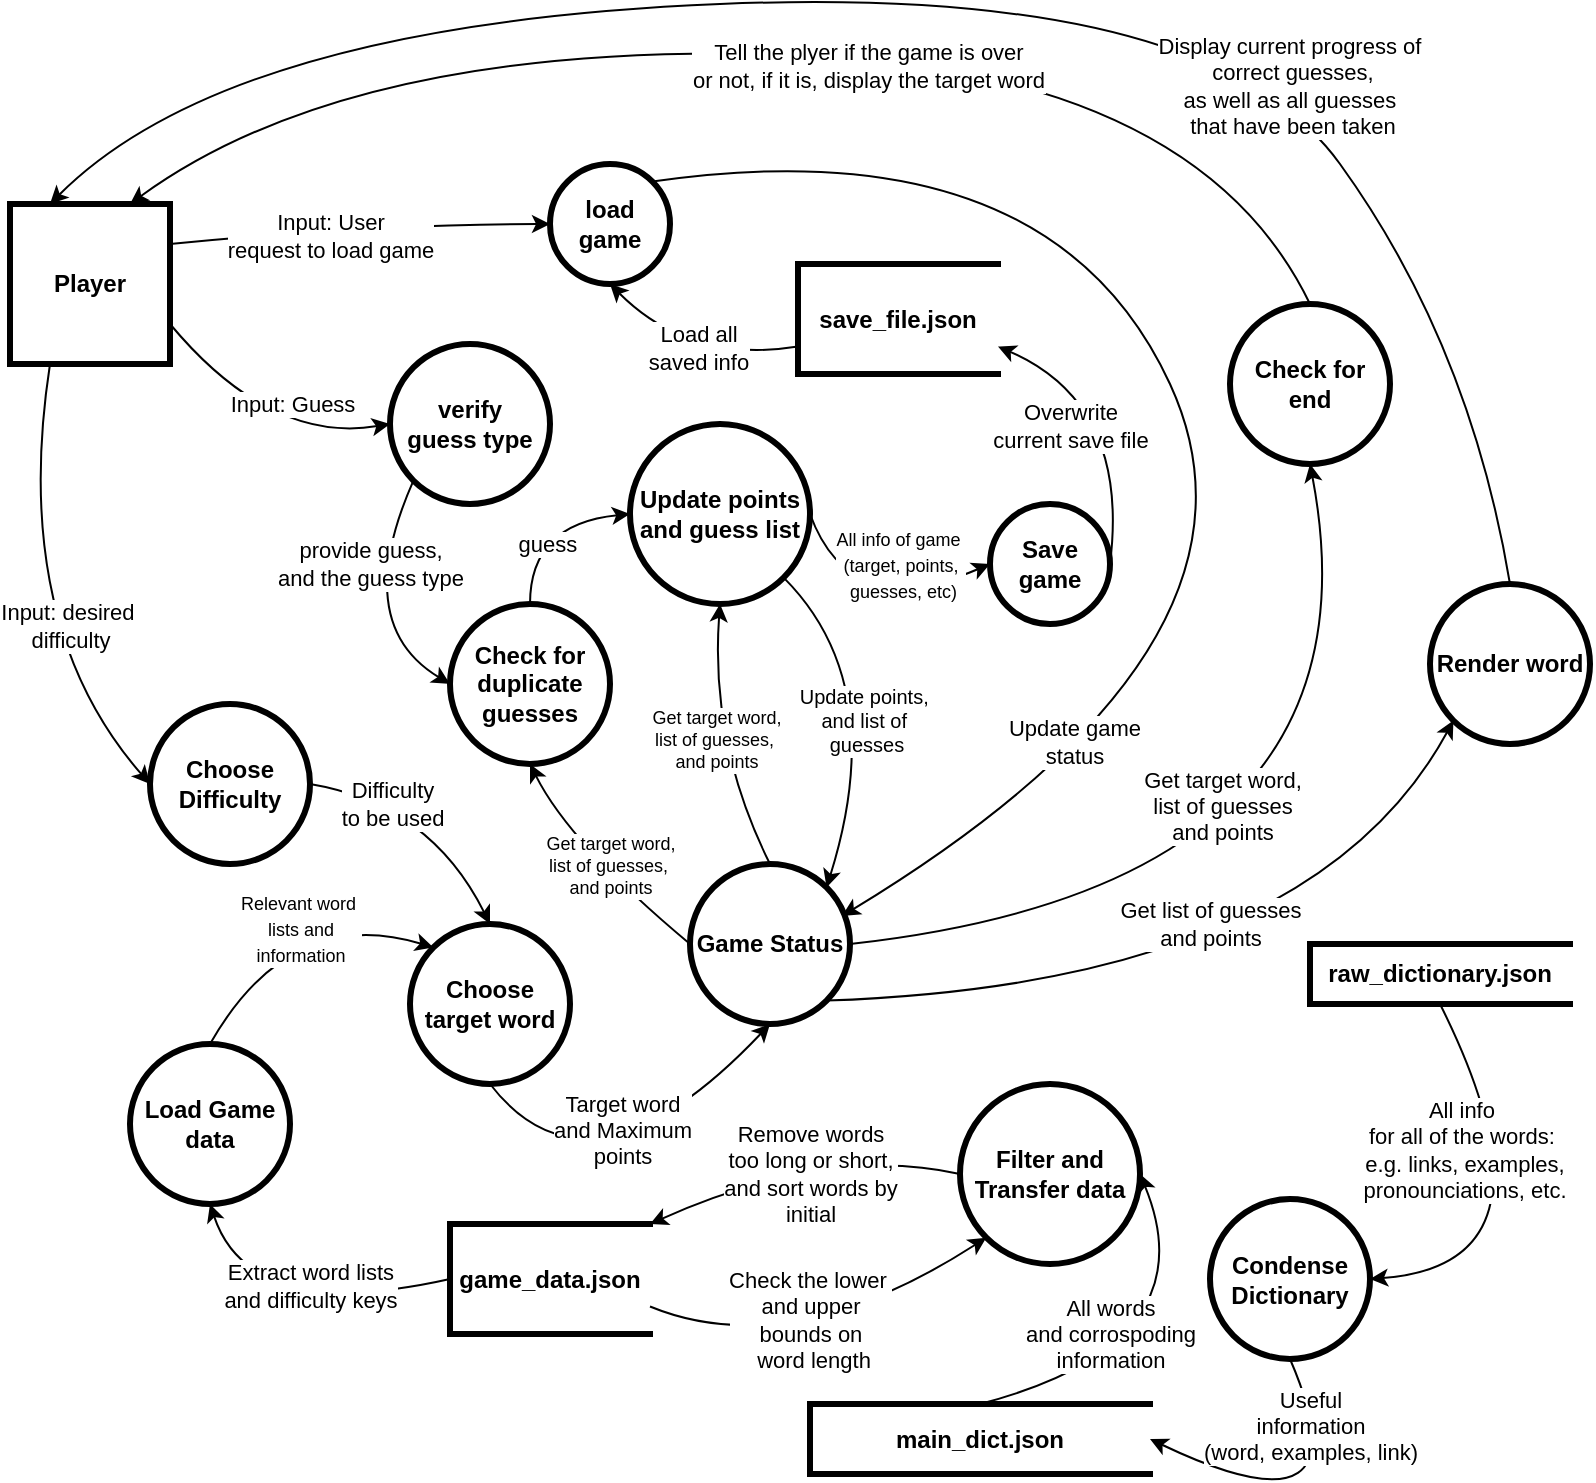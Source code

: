 <mxfile version="26.1.1">
  <diagram name="Page-1" id="ywthNiMjYePhlFCz2Uhy">
    <mxGraphModel dx="984" dy="648" grid="1" gridSize="10" guides="1" tooltips="1" connect="1" arrows="1" fold="1" page="1" pageScale="1" pageWidth="827" pageHeight="1169" math="0" shadow="0">
      <root>
        <mxCell id="0" />
        <mxCell id="1" parent="0" />
        <mxCell id="BWCX3i24N0bs6A5otOJ9-1" value="Player" style="whiteSpace=wrap;html=1;aspect=fixed;fontStyle=1;fillColor=light-dark(#FFFFFF,#FF6666);strokeWidth=3;" parent="1" vertex="1">
          <mxGeometry x="20" y="230" width="80" height="80" as="geometry" />
        </mxCell>
        <mxCell id="BWCX3i24N0bs6A5otOJ9-2" value="Choose&lt;div&gt;Difficulty&lt;/div&gt;" style="ellipse;whiteSpace=wrap;html=1;aspect=fixed;fontStyle=1;strokeColor=light-dark(#000000,#FFFFFF);fillColor=light-dark(#FFFFFF,#B266FF);strokeWidth=3;" parent="1" vertex="1">
          <mxGeometry x="90" y="480" width="80" height="80" as="geometry" />
        </mxCell>
        <mxCell id="BWCX3i24N0bs6A5otOJ9-4" value="Load Game data" style="ellipse;whiteSpace=wrap;html=1;aspect=fixed;fontStyle=1;strokeColor=light-dark(#000000,#FFFFFF);fillColor=light-dark(#FFFFFF,#B266FF);strokeWidth=3;" parent="1" vertex="1">
          <mxGeometry x="80" y="650" width="80" height="80" as="geometry" />
        </mxCell>
        <mxCell id="BWCX3i24N0bs6A5otOJ9-5" value="Check for end" style="ellipse;whiteSpace=wrap;html=1;aspect=fixed;fontStyle=1;fillColor=light-dark(#FFFFFF,#FF66B3);strokeWidth=3;" parent="1" vertex="1">
          <mxGeometry x="630" y="280" width="80" height="80" as="geometry" />
        </mxCell>
        <mxCell id="BWCX3i24N0bs6A5otOJ9-7" value="Render word" style="ellipse;whiteSpace=wrap;html=1;aspect=fixed;fontStyle=1;fillColor=light-dark(#FFFFFF,#FF66B3);strokeWidth=3;" parent="1" vertex="1">
          <mxGeometry x="730" y="420" width="80" height="80" as="geometry" />
        </mxCell>
        <mxCell id="BWCX3i24N0bs6A5otOJ9-8" value="Game Status" style="ellipse;whiteSpace=wrap;html=1;aspect=fixed;fontStyle=1;fillColor=light-dark(#FFFFFF,#FF66B3);strokeWidth=3;" parent="1" vertex="1">
          <mxGeometry x="360" y="560" width="80" height="80" as="geometry" />
        </mxCell>
        <mxCell id="BWCX3i24N0bs6A5otOJ9-13" value="game_data.json" style="html=1;dashed=0;whiteSpace=wrap;shape=partialRectangle;right=0;fontStyle=1;strokeColor=light-dark(#000000,#FFFFFF);fillColor=light-dark(#FFFFFF,#B266FF);strokeWidth=3;" parent="1" vertex="1">
          <mxGeometry x="240" y="740" width="100" height="55" as="geometry" />
        </mxCell>
        <mxCell id="BWCX3i24N0bs6A5otOJ9-17" value="" style="curved=1;endArrow=classic;html=1;rounded=0;exitX=0;exitY=0.5;exitDx=0;exitDy=0;entryX=0.5;entryY=1;entryDx=0;entryDy=0;" parent="1" source="BWCX3i24N0bs6A5otOJ9-13" target="BWCX3i24N0bs6A5otOJ9-4" edge="1">
          <mxGeometry width="50" height="50" relative="1" as="geometry">
            <mxPoint x="130" y="825" as="sourcePoint" />
            <mxPoint x="250" y="840" as="targetPoint" />
            <Array as="points">
              <mxPoint x="140" y="790" />
            </Array>
          </mxGeometry>
        </mxCell>
        <mxCell id="BWCX3i24N0bs6A5otOJ9-19" value="Extract word lists&lt;div&gt;and difficulty keys&lt;/div&gt;" style="edgeLabel;html=1;align=center;verticalAlign=middle;resizable=0;points=[];" parent="BWCX3i24N0bs6A5otOJ9-17" vertex="1" connectable="0">
          <mxGeometry x="0.2" y="-4" relative="1" as="geometry">
            <mxPoint x="28" y="-15" as="offset" />
          </mxGeometry>
        </mxCell>
        <mxCell id="BWCX3i24N0bs6A5otOJ9-20" value="" style="curved=1;endArrow=classic;html=1;rounded=0;exitX=0.25;exitY=1;exitDx=0;exitDy=0;entryX=0;entryY=0.5;entryDx=0;entryDy=0;" parent="1" source="BWCX3i24N0bs6A5otOJ9-1" target="BWCX3i24N0bs6A5otOJ9-2" edge="1">
          <mxGeometry width="50" height="50" relative="1" as="geometry">
            <mxPoint x="170" y="380" as="sourcePoint" />
            <mxPoint x="290" y="370" as="targetPoint" />
            <Array as="points">
              <mxPoint x="20" y="440" />
            </Array>
          </mxGeometry>
        </mxCell>
        <mxCell id="BWCX3i24N0bs6A5otOJ9-23" value="&lt;font&gt;Input: desired&amp;nbsp;&lt;/font&gt;&lt;div&gt;&lt;font&gt;difficulty&lt;/font&gt;&lt;/div&gt;" style="edgeLabel;html=1;align=center;verticalAlign=middle;resizable=0;points=[];rotation=0;" parent="BWCX3i24N0bs6A5otOJ9-20" vertex="1" connectable="0">
          <mxGeometry x="-0.274" y="-3" relative="1" as="geometry">
            <mxPoint x="26" y="46" as="offset" />
          </mxGeometry>
        </mxCell>
        <mxCell id="BWCX3i24N0bs6A5otOJ9-24" value="" style="curved=1;endArrow=classic;html=1;rounded=0;exitX=0.5;exitY=1;exitDx=0;exitDy=0;entryX=0.5;entryY=1;entryDx=0;entryDy=0;" parent="1" source="9hSV8TDn2q9NOghADnLz-5" target="BWCX3i24N0bs6A5otOJ9-8" edge="1">
          <mxGeometry width="50" height="50" relative="1" as="geometry">
            <mxPoint x="280" y="675" as="sourcePoint" />
            <mxPoint x="386" y="713" as="targetPoint" />
            <Array as="points">
              <mxPoint x="310" y="735" />
            </Array>
          </mxGeometry>
        </mxCell>
        <mxCell id="BWCX3i24N0bs6A5otOJ9-25" value="Target word&lt;div&gt;and Maximum&lt;/div&gt;&lt;div&gt;points&lt;/div&gt;" style="edgeLabel;html=1;align=center;verticalAlign=middle;resizable=0;points=[];" parent="BWCX3i24N0bs6A5otOJ9-24" vertex="1" connectable="0">
          <mxGeometry x="0.108" y="8" relative="1" as="geometry">
            <mxPoint x="-3" y="-11" as="offset" />
          </mxGeometry>
        </mxCell>
        <mxCell id="BWCX3i24N0bs6A5otOJ9-26" value="" style="curved=1;endArrow=classic;html=1;rounded=0;exitX=1;exitY=0.75;exitDx=0;exitDy=0;entryX=0;entryY=0.5;entryDx=0;entryDy=0;" parent="1" source="BWCX3i24N0bs6A5otOJ9-1" target="9hSV8TDn2q9NOghADnLz-1" edge="1">
          <mxGeometry width="50" height="50" relative="1" as="geometry">
            <mxPoint x="160" y="350" as="sourcePoint" />
            <mxPoint x="280" y="270" as="targetPoint" />
            <Array as="points">
              <mxPoint x="150" y="350" />
            </Array>
          </mxGeometry>
        </mxCell>
        <mxCell id="BWCX3i24N0bs6A5otOJ9-27" value="Input: Guess" style="edgeLabel;html=1;align=center;verticalAlign=middle;resizable=0;points=[];" parent="BWCX3i24N0bs6A5otOJ9-26" vertex="1" connectable="0">
          <mxGeometry x="0.198" y="-23" relative="1" as="geometry">
            <mxPoint x="2" y="-42" as="offset" />
          </mxGeometry>
        </mxCell>
        <mxCell id="BWCX3i24N0bs6A5otOJ9-30" value="" style="curved=1;endArrow=classic;html=1;rounded=0;entryX=0.5;entryY=1;entryDx=0;entryDy=0;exitX=0;exitY=0.5;exitDx=0;exitDy=0;" parent="1" source="BWCX3i24N0bs6A5otOJ9-8" target="9hSV8TDn2q9NOghADnLz-2" edge="1">
          <mxGeometry width="50" height="50" relative="1" as="geometry">
            <mxPoint x="450" y="560" as="sourcePoint" />
            <mxPoint x="354" y="520" as="targetPoint" />
            <Array as="points">
              <mxPoint x="300" y="550" />
            </Array>
          </mxGeometry>
        </mxCell>
        <mxCell id="BWCX3i24N0bs6A5otOJ9-32" value="Get target word,&lt;br&gt;list of guesses,&amp;nbsp;&lt;div&gt;and points&lt;/div&gt;" style="edgeLabel;html=1;align=center;verticalAlign=middle;resizable=0;points=[];fontSize=9;" parent="BWCX3i24N0bs6A5otOJ9-30" vertex="1" connectable="0">
          <mxGeometry x="-0.089" y="8" relative="1" as="geometry">
            <mxPoint x="8" y="-10" as="offset" />
          </mxGeometry>
        </mxCell>
        <mxCell id="BWCX3i24N0bs6A5otOJ9-33" value="" style="curved=1;endArrow=classic;html=1;rounded=0;exitX=1;exitY=0.5;exitDx=0;exitDy=0;entryX=0.5;entryY=1;entryDx=0;entryDy=0;" parent="1" source="BWCX3i24N0bs6A5otOJ9-8" target="BWCX3i24N0bs6A5otOJ9-5" edge="1">
          <mxGeometry width="50" height="50" relative="1" as="geometry">
            <mxPoint x="470" y="625" as="sourcePoint" />
            <mxPoint x="590" y="615" as="targetPoint" />
            <Array as="points">
              <mxPoint x="710" y="570" />
            </Array>
          </mxGeometry>
        </mxCell>
        <mxCell id="BWCX3i24N0bs6A5otOJ9-34" value="Get target word,&lt;div&gt;list of guesses&lt;/div&gt;&lt;div&gt;and points&lt;/div&gt;" style="edgeLabel;html=1;align=center;verticalAlign=middle;resizable=0;points=[];" parent="BWCX3i24N0bs6A5otOJ9-33" vertex="1" connectable="0">
          <mxGeometry x="0.083" y="-11" relative="1" as="geometry">
            <mxPoint x="-77" y="-51" as="offset" />
          </mxGeometry>
        </mxCell>
        <mxCell id="BWCX3i24N0bs6A5otOJ9-35" value="" style="curved=1;endArrow=classic;html=1;rounded=0;exitX=0.5;exitY=0;exitDx=0;exitDy=0;entryX=0.75;entryY=0;entryDx=0;entryDy=0;" parent="1" source="BWCX3i24N0bs6A5otOJ9-5" target="BWCX3i24N0bs6A5otOJ9-1" edge="1">
          <mxGeometry width="50" height="50" relative="1" as="geometry">
            <mxPoint x="650" y="410" as="sourcePoint" />
            <mxPoint x="210" y="230" as="targetPoint" />
            <Array as="points">
              <mxPoint x="612" y="160" />
              <mxPoint x="190" y="150" />
            </Array>
          </mxGeometry>
        </mxCell>
        <mxCell id="BWCX3i24N0bs6A5otOJ9-36" value="Tell the plyer if the game is over&lt;div&gt;or not, if it is, display the target word&lt;/div&gt;" style="edgeLabel;html=1;align=center;verticalAlign=middle;resizable=0;points=[];" parent="BWCX3i24N0bs6A5otOJ9-35" vertex="1" connectable="0">
          <mxGeometry x="0.074" relative="1" as="geometry">
            <mxPoint x="75" y="6" as="offset" />
          </mxGeometry>
        </mxCell>
        <mxCell id="BWCX3i24N0bs6A5otOJ9-37" value="" style="curved=1;endArrow=classic;html=1;rounded=0;entryX=0;entryY=1;entryDx=0;entryDy=0;exitX=1;exitY=1;exitDx=0;exitDy=0;" parent="1" source="BWCX3i24N0bs6A5otOJ9-8" target="BWCX3i24N0bs6A5otOJ9-7" edge="1">
          <mxGeometry width="50" height="50" relative="1" as="geometry">
            <mxPoint x="420" y="675" as="sourcePoint" />
            <mxPoint x="540" y="665" as="targetPoint" />
            <Array as="points">
              <mxPoint x="670" y="620" />
            </Array>
          </mxGeometry>
        </mxCell>
        <mxCell id="BWCX3i24N0bs6A5otOJ9-38" value="Get list of guesses&lt;div&gt;and points&lt;/div&gt;" style="edgeLabel;html=1;align=center;verticalAlign=middle;resizable=0;points=[];" parent="BWCX3i24N0bs6A5otOJ9-37" vertex="1" connectable="0">
          <mxGeometry x="-0.307" y="20" relative="1" as="geometry">
            <mxPoint x="56" y="-14" as="offset" />
          </mxGeometry>
        </mxCell>
        <mxCell id="BWCX3i24N0bs6A5otOJ9-39" value="" style="curved=1;endArrow=classic;html=1;rounded=0;entryX=0.25;entryY=0;entryDx=0;entryDy=0;exitX=0.5;exitY=0;exitDx=0;exitDy=0;" parent="1" source="BWCX3i24N0bs6A5otOJ9-7" target="BWCX3i24N0bs6A5otOJ9-1" edge="1">
          <mxGeometry width="50" height="50" relative="1" as="geometry">
            <mxPoint x="400" y="595" as="sourcePoint" />
            <mxPoint x="90" y="325" as="targetPoint" />
            <Array as="points">
              <mxPoint x="750" y="300" />
              <mxPoint x="620" y="120" />
              <mxPoint x="130" y="140" />
            </Array>
          </mxGeometry>
        </mxCell>
        <mxCell id="BWCX3i24N0bs6A5otOJ9-40" value="Display current progress of&amp;nbsp;&lt;div&gt;correct guesses,&lt;div&gt;as well as all guesses&amp;nbsp;&lt;/div&gt;&lt;div&gt;that have been taken&lt;/div&gt;&lt;/div&gt;" style="edgeLabel;html=1;align=center;verticalAlign=middle;resizable=0;points=[];" parent="BWCX3i24N0bs6A5otOJ9-39" vertex="1" connectable="0">
          <mxGeometry x="-0.22" y="-2" relative="1" as="geometry">
            <mxPoint x="72" y="51" as="offset" />
          </mxGeometry>
        </mxCell>
        <mxCell id="9hSV8TDn2q9NOghADnLz-1" value="&lt;div&gt;verify&lt;/div&gt;guess type" style="ellipse;whiteSpace=wrap;html=1;aspect=fixed;fontStyle=1;fillColor=light-dark(#FFFFFF,#66B2FF);strokeWidth=3;" parent="1" vertex="1">
          <mxGeometry x="210" y="300" width="80" height="80" as="geometry" />
        </mxCell>
        <mxCell id="9hSV8TDn2q9NOghADnLz-2" value="Check for&lt;div&gt;duplicate guesses&lt;/div&gt;" style="ellipse;whiteSpace=wrap;html=1;aspect=fixed;fontStyle=1;fillColor=light-dark(#FFFFFF,#66B2FF);strokeWidth=3;" parent="1" vertex="1">
          <mxGeometry x="240" y="430" width="80" height="80" as="geometry" />
        </mxCell>
        <mxCell id="9hSV8TDn2q9NOghADnLz-6" value="" style="curved=1;endArrow=classic;html=1;rounded=0;exitX=1;exitY=0.5;exitDx=0;exitDy=0;entryX=0.5;entryY=0;entryDx=0;entryDy=0;" parent="1" source="BWCX3i24N0bs6A5otOJ9-2" target="9hSV8TDn2q9NOghADnLz-5" edge="1">
          <mxGeometry width="50" height="50" relative="1" as="geometry">
            <mxPoint x="260" y="590" as="sourcePoint" />
            <mxPoint x="426" y="713" as="targetPoint" />
            <Array as="points">
              <mxPoint x="230" y="530" />
            </Array>
          </mxGeometry>
        </mxCell>
        <mxCell id="9hSV8TDn2q9NOghADnLz-8" value="Difficulty&lt;div&gt;to be used&lt;/div&gt;" style="edgeLabel;html=1;align=center;verticalAlign=middle;resizable=0;points=[];" parent="9hSV8TDn2q9NOghADnLz-6" vertex="1" connectable="0">
          <mxGeometry x="-0.182" y="4" relative="1" as="geometry">
            <mxPoint x="-12" y="5" as="offset" />
          </mxGeometry>
        </mxCell>
        <mxCell id="9hSV8TDn2q9NOghADnLz-5" value="Choose&lt;div&gt;target word&lt;/div&gt;" style="ellipse;whiteSpace=wrap;html=1;aspect=fixed;fontStyle=1;strokeColor=light-dark(#000000,#FFFFFF);fillColor=light-dark(#FFFFFF,#B266FF);strokeWidth=3;" parent="1" vertex="1">
          <mxGeometry x="220" y="590" width="80" height="80" as="geometry" />
        </mxCell>
        <mxCell id="9hSV8TDn2q9NOghADnLz-10" value="" style="curved=1;endArrow=classic;html=1;rounded=0;entryX=0;entryY=0;entryDx=0;entryDy=0;exitX=0.5;exitY=0;exitDx=0;exitDy=0;" parent="1" source="BWCX3i24N0bs6A5otOJ9-4" target="9hSV8TDn2q9NOghADnLz-5" edge="1">
          <mxGeometry width="50" height="50" relative="1" as="geometry">
            <mxPoint x="230" y="740" as="sourcePoint" />
            <mxPoint x="230" y="660" as="targetPoint" />
            <Array as="points">
              <mxPoint x="160" y="580" />
            </Array>
          </mxGeometry>
        </mxCell>
        <mxCell id="9hSV8TDn2q9NOghADnLz-12" value="&lt;font style=&quot;font-size: 9px;&quot;&gt;Relevant&amp;nbsp;&lt;/font&gt;&lt;span style=&quot;font-size: 9px; background-color: light-dark(#ffffff, var(--ge-dark-color, #121212)); color: light-dark(rgb(0, 0, 0), rgb(255, 255, 255));&quot;&gt;word&amp;nbsp;&lt;/span&gt;&lt;div&gt;&lt;span style=&quot;font-size: 9px; background-color: light-dark(#ffffff, var(--ge-dark-color, #121212)); color: light-dark(rgb(0, 0, 0), rgb(255, 255, 255));&quot;&gt;lists and&lt;/span&gt;&lt;div&gt;&lt;font style=&quot;font-size: 9px;&quot;&gt;information&lt;/font&gt;&lt;/div&gt;&lt;/div&gt;" style="edgeLabel;html=1;align=center;verticalAlign=middle;resizable=0;points=[];" parent="9hSV8TDn2q9NOghADnLz-10" vertex="1" connectable="0">
          <mxGeometry x="0.128" y="-6" relative="1" as="geometry">
            <mxPoint y="4" as="offset" />
          </mxGeometry>
        </mxCell>
        <mxCell id="9hSV8TDn2q9NOghADnLz-15" value="Update points&lt;div&gt;and guess list&lt;/div&gt;" style="ellipse;whiteSpace=wrap;html=1;aspect=fixed;fontStyle=1;fillColor=light-dark(#FFFFFF,#66B2FF);strokeWidth=3;" parent="1" vertex="1">
          <mxGeometry x="330" y="340" width="90" height="90" as="geometry" />
        </mxCell>
        <mxCell id="9hSV8TDn2q9NOghADnLz-18" value="" style="curved=1;endArrow=classic;html=1;rounded=0;entryX=0;entryY=0.5;entryDx=0;entryDy=0;exitX=0.5;exitY=0;exitDx=0;exitDy=0;" parent="1" source="9hSV8TDn2q9NOghADnLz-2" target="9hSV8TDn2q9NOghADnLz-15" edge="1">
          <mxGeometry width="50" height="50" relative="1" as="geometry">
            <mxPoint x="370" y="340" as="sourcePoint" />
            <mxPoint x="400" y="340" as="targetPoint" />
            <Array as="points">
              <mxPoint x="280" y="390" />
            </Array>
          </mxGeometry>
        </mxCell>
        <mxCell id="9hSV8TDn2q9NOghADnLz-19" value="guess&amp;nbsp;" style="edgeLabel;html=1;align=center;verticalAlign=middle;resizable=0;points=[];" parent="9hSV8TDn2q9NOghADnLz-18" vertex="1" connectable="0">
          <mxGeometry x="0.366" y="6" relative="1" as="geometry">
            <mxPoint x="-11" y="18" as="offset" />
          </mxGeometry>
        </mxCell>
        <mxCell id="9hSV8TDn2q9NOghADnLz-20" value="" style="curved=1;endArrow=classic;html=1;rounded=0;entryX=0;entryY=0.5;entryDx=0;entryDy=0;exitX=0;exitY=1;exitDx=0;exitDy=0;" parent="1" source="9hSV8TDn2q9NOghADnLz-1" target="9hSV8TDn2q9NOghADnLz-2" edge="1">
          <mxGeometry width="50" height="50" relative="1" as="geometry">
            <mxPoint x="210" y="470" as="sourcePoint" />
            <mxPoint x="210" y="390" as="targetPoint" />
            <Array as="points">
              <mxPoint x="190" y="440" />
            </Array>
          </mxGeometry>
        </mxCell>
        <mxCell id="9hSV8TDn2q9NOghADnLz-22" value="provide guess,&lt;div&gt;and the guess type&lt;/div&gt;" style="edgeLabel;html=1;align=center;verticalAlign=middle;resizable=0;points=[];" parent="9hSV8TDn2q9NOghADnLz-20" vertex="1" connectable="0">
          <mxGeometry x="-0.432" y="13" relative="1" as="geometry">
            <mxPoint x="-18" y="1" as="offset" />
          </mxGeometry>
        </mxCell>
        <mxCell id="9hSV8TDn2q9NOghADnLz-23" value="" style="curved=1;endArrow=classic;html=1;rounded=0;entryX=0.5;entryY=1;entryDx=0;entryDy=0;exitX=0.5;exitY=0;exitDx=0;exitDy=0;" parent="1" source="BWCX3i24N0bs6A5otOJ9-8" target="9hSV8TDn2q9NOghADnLz-15" edge="1">
          <mxGeometry width="50" height="50" relative="1" as="geometry">
            <mxPoint x="430" y="550" as="sourcePoint" />
            <mxPoint x="350" y="460" as="targetPoint" />
            <Array as="points">
              <mxPoint x="370" y="500" />
            </Array>
          </mxGeometry>
        </mxCell>
        <mxCell id="9hSV8TDn2q9NOghADnLz-24" value="Get target word,&lt;br&gt;list of guesses,&amp;nbsp;&lt;div&gt;and points&lt;/div&gt;" style="edgeLabel;html=1;align=center;verticalAlign=middle;resizable=0;points=[];fontSize=9;" parent="9hSV8TDn2q9NOghADnLz-23" vertex="1" connectable="0">
          <mxGeometry x="-0.089" y="8" relative="1" as="geometry">
            <mxPoint x="8" y="-10" as="offset" />
          </mxGeometry>
        </mxCell>
        <mxCell id="9hSV8TDn2q9NOghADnLz-25" value="" style="curved=1;endArrow=classic;html=1;rounded=0;entryX=1;entryY=0;entryDx=0;entryDy=0;exitX=1;exitY=1;exitDx=0;exitDy=0;" parent="1" source="9hSV8TDn2q9NOghADnLz-15" target="BWCX3i24N0bs6A5otOJ9-8" edge="1">
          <mxGeometry width="50" height="50" relative="1" as="geometry">
            <mxPoint x="470" y="410" as="sourcePoint" />
            <mxPoint x="480" y="510" as="targetPoint" />
            <Array as="points">
              <mxPoint x="460" y="470" />
            </Array>
          </mxGeometry>
        </mxCell>
        <mxCell id="9hSV8TDn2q9NOghADnLz-26" value="Update points,&amp;nbsp;&lt;div&gt;and&amp;nbsp;&lt;span style=&quot;background-color: light-dark(#ffffff, var(--ge-dark-color, #121212)); color: light-dark(rgb(0, 0, 0), rgb(255, 255, 255));&quot;&gt;list of&amp;nbsp;&lt;/span&gt;&lt;div&gt;guesses&lt;/div&gt;&lt;/div&gt;" style="edgeLabel;html=1;align=center;verticalAlign=middle;resizable=0;points=[];fontSize=10;" parent="9hSV8TDn2q9NOghADnLz-25" vertex="1" connectable="0">
          <mxGeometry x="-0.227" y="-22" relative="1" as="geometry">
            <mxPoint x="7" y="6" as="offset" />
          </mxGeometry>
        </mxCell>
        <mxCell id="9hSV8TDn2q9NOghADnLz-27" value="save_file.json" style="html=1;dashed=0;whiteSpace=wrap;shape=partialRectangle;right=0;fontStyle=1;fillColor=light-dark(#FFFFFF,#FFB366);strokeWidth=3;" parent="1" vertex="1">
          <mxGeometry x="414" y="260" width="100" height="55" as="geometry" />
        </mxCell>
        <mxCell id="9hSV8TDn2q9NOghADnLz-29" value="load&lt;div&gt;game&lt;/div&gt;" style="ellipse;whiteSpace=wrap;html=1;aspect=fixed;fontStyle=1;fillColor=light-dark(#FFFFFF,#FFB366);strokeWidth=3;" parent="1" vertex="1">
          <mxGeometry x="290" y="210" width="60" height="60" as="geometry" />
        </mxCell>
        <mxCell id="9hSV8TDn2q9NOghADnLz-34" value="Save&lt;div&gt;game&lt;/div&gt;" style="ellipse;whiteSpace=wrap;html=1;aspect=fixed;fontStyle=1;fillColor=light-dark(#FFFFFF,#FFB366);strokeWidth=3;" parent="1" vertex="1">
          <mxGeometry x="510" y="380" width="60" height="60" as="geometry" />
        </mxCell>
        <mxCell id="9hSV8TDn2q9NOghADnLz-35" value="" style="curved=1;endArrow=classic;html=1;rounded=0;exitX=1;exitY=0.25;exitDx=0;exitDy=0;entryX=0;entryY=0.5;entryDx=0;entryDy=0;" parent="1" source="BWCX3i24N0bs6A5otOJ9-1" target="9hSV8TDn2q9NOghADnLz-29" edge="1">
          <mxGeometry width="50" height="50" relative="1" as="geometry">
            <mxPoint x="170" y="300" as="sourcePoint" />
            <mxPoint x="290" y="290" as="targetPoint" />
            <Array as="points">
              <mxPoint x="200" y="240" />
            </Array>
          </mxGeometry>
        </mxCell>
        <mxCell id="9hSV8TDn2q9NOghADnLz-44" value="Input: User&lt;div&gt;request to load game&lt;/div&gt;" style="edgeLabel;html=1;align=center;verticalAlign=middle;resizable=0;points=[];" parent="9hSV8TDn2q9NOghADnLz-35" vertex="1" connectable="0">
          <mxGeometry x="0.127" y="-15" relative="1" as="geometry">
            <mxPoint x="-27" y="-9" as="offset" />
          </mxGeometry>
        </mxCell>
        <mxCell id="9hSV8TDn2q9NOghADnLz-40" value="" style="curved=1;endArrow=classic;html=1;rounded=0;entryX=1;entryY=0.75;entryDx=0;entryDy=0;exitX=1;exitY=0.5;exitDx=0;exitDy=0;" parent="1" source="9hSV8TDn2q9NOghADnLz-34" target="9hSV8TDn2q9NOghADnLz-27" edge="1">
          <mxGeometry width="50" height="50" relative="1" as="geometry">
            <mxPoint x="550" y="380" as="sourcePoint" />
            <mxPoint x="550" y="300" as="targetPoint" />
            <Array as="points">
              <mxPoint x="580" y="330" />
            </Array>
          </mxGeometry>
        </mxCell>
        <mxCell id="9hSV8TDn2q9NOghADnLz-48" value="Overwrite&lt;div&gt;current save file&lt;/div&gt;" style="edgeLabel;html=1;align=center;verticalAlign=middle;resizable=0;points=[];" parent="9hSV8TDn2q9NOghADnLz-40" vertex="1" connectable="0">
          <mxGeometry x="0.114" y="10" relative="1" as="geometry">
            <mxPoint x="-22" y="3" as="offset" />
          </mxGeometry>
        </mxCell>
        <mxCell id="9hSV8TDn2q9NOghADnLz-41" value="" style="curved=1;endArrow=classic;html=1;rounded=0;exitX=1;exitY=0.5;exitDx=0;exitDy=0;entryX=0;entryY=0.5;entryDx=0;entryDy=0;" parent="1" source="9hSV8TDn2q9NOghADnLz-15" target="9hSV8TDn2q9NOghADnLz-34" edge="1">
          <mxGeometry width="50" height="50" relative="1" as="geometry">
            <mxPoint x="430" y="380" as="sourcePoint" />
            <mxPoint x="550" y="370" as="targetPoint" />
            <Array as="points">
              <mxPoint x="440" y="440" />
            </Array>
          </mxGeometry>
        </mxCell>
        <mxCell id="9hSV8TDn2q9NOghADnLz-43" value="&lt;font style=&quot;font-size: 9px;&quot;&gt;All info&amp;nbsp;&lt;/font&gt;&lt;span style=&quot;font-size: 9px; background-color: light-dark(#ffffff, var(--ge-dark-color, #121212)); color: light-dark(rgb(0, 0, 0), rgb(255, 255, 255));&quot;&gt;of game&amp;nbsp;&lt;/span&gt;&lt;div&gt;&lt;font style=&quot;font-size: 9px;&quot;&gt;(target, points,&lt;/font&gt;&lt;/div&gt;&lt;div&gt;&lt;font style=&quot;font-size: 9px;&quot;&gt;&amp;nbsp;guesses, etc)&lt;/font&gt;&lt;/div&gt;" style="edgeLabel;html=1;align=center;verticalAlign=middle;resizable=0;points=[];" parent="9hSV8TDn2q9NOghADnLz-41" vertex="1" connectable="0">
          <mxGeometry x="0.445" y="3" relative="1" as="geometry">
            <mxPoint x="-10" y="-12" as="offset" />
          </mxGeometry>
        </mxCell>
        <mxCell id="9hSV8TDn2q9NOghADnLz-46" value="" style="curved=1;endArrow=classic;html=1;rounded=0;entryX=0.5;entryY=1;entryDx=0;entryDy=0;exitX=0;exitY=0.75;exitDx=0;exitDy=0;" parent="1" source="9hSV8TDn2q9NOghADnLz-27" target="9hSV8TDn2q9NOghADnLz-29" edge="1">
          <mxGeometry width="50" height="50" relative="1" as="geometry">
            <mxPoint x="400" y="240" as="sourcePoint" />
            <mxPoint x="520" y="230" as="targetPoint" />
            <Array as="points">
              <mxPoint x="360" y="310" />
            </Array>
          </mxGeometry>
        </mxCell>
        <mxCell id="9hSV8TDn2q9NOghADnLz-47" value="Load all&lt;div&gt;saved&amp;nbsp;&lt;span style=&quot;background-color: light-dark(#ffffff, var(--ge-dark-color, #121212)); color: light-dark(rgb(0, 0, 0), rgb(255, 255, 255));&quot;&gt;info&lt;/span&gt;&lt;/div&gt;" style="edgeLabel;html=1;align=center;verticalAlign=middle;resizable=0;points=[];" parent="9hSV8TDn2q9NOghADnLz-46" vertex="1" connectable="0">
          <mxGeometry x="-0.097" y="-8" relative="1" as="geometry">
            <mxPoint as="offset" />
          </mxGeometry>
        </mxCell>
        <mxCell id="9hSV8TDn2q9NOghADnLz-49" value="" style="curved=1;endArrow=classic;html=1;rounded=0;exitX=1;exitY=0;exitDx=0;exitDy=0;entryX=0.95;entryY=0.325;entryDx=0;entryDy=0;entryPerimeter=0;" parent="1" source="9hSV8TDn2q9NOghADnLz-29" target="BWCX3i24N0bs6A5otOJ9-8" edge="1">
          <mxGeometry width="50" height="50" relative="1" as="geometry">
            <mxPoint x="430" y="230" as="sourcePoint" />
            <mxPoint x="460" y="590" as="targetPoint" />
            <Array as="points">
              <mxPoint x="540" y="190" />
              <mxPoint x="660" y="450" />
            </Array>
          </mxGeometry>
        </mxCell>
        <mxCell id="9hSV8TDn2q9NOghADnLz-50" value="Update game&lt;div&gt;status&lt;/div&gt;" style="edgeLabel;html=1;align=center;verticalAlign=middle;resizable=0;points=[];" parent="9hSV8TDn2q9NOghADnLz-49" vertex="1" connectable="0">
          <mxGeometry x="0.421" y="-42" relative="1" as="geometry">
            <mxPoint x="-48" y="61" as="offset" />
          </mxGeometry>
        </mxCell>
        <mxCell id="9hSV8TDn2q9NOghADnLz-51" value="raw_dictionary.json" style="html=1;dashed=0;whiteSpace=wrap;shape=partialRectangle;right=0;fontStyle=1;fillColor=light-dark(#FFFFFF,#6666FF);strokeWidth=3;" parent="1" vertex="1">
          <mxGeometry x="670" y="600" width="130" height="30" as="geometry" />
        </mxCell>
        <mxCell id="9hSV8TDn2q9NOghADnLz-52" value="Condense&lt;div&gt;Dictionary&lt;/div&gt;" style="ellipse;whiteSpace=wrap;html=1;aspect=fixed;fontStyle=1;fillColor=light-dark(#FFFFFF,#6666FF);strokeWidth=3;" parent="1" vertex="1">
          <mxGeometry x="620" y="727.5" width="80" height="80" as="geometry" />
        </mxCell>
        <mxCell id="9hSV8TDn2q9NOghADnLz-53" value="" style="curved=1;endArrow=classic;html=1;rounded=0;entryX=1;entryY=0.5;entryDx=0;entryDy=0;exitX=0.5;exitY=1;exitDx=0;exitDy=0;" parent="1" source="9hSV8TDn2q9NOghADnLz-51" target="9hSV8TDn2q9NOghADnLz-52" edge="1">
          <mxGeometry width="50" height="50" relative="1" as="geometry">
            <mxPoint x="540" y="930" as="sourcePoint" />
            <mxPoint x="660" y="920" as="targetPoint" />
            <Array as="points">
              <mxPoint x="800" y="760" />
            </Array>
          </mxGeometry>
        </mxCell>
        <mxCell id="9hSV8TDn2q9NOghADnLz-54" value="All info&amp;nbsp;&lt;div&gt;for all of the words:&amp;nbsp;&lt;/div&gt;&lt;div&gt;e.g. links, examples,&lt;div&gt;pronounciations, etc.&lt;/div&gt;&lt;/div&gt;" style="edgeLabel;html=1;align=center;verticalAlign=middle;resizable=0;points=[];" parent="9hSV8TDn2q9NOghADnLz-53" vertex="1" connectable="0">
          <mxGeometry x="-0.266" y="-16" relative="1" as="geometry">
            <mxPoint x="-14" y="-15" as="offset" />
          </mxGeometry>
        </mxCell>
        <mxCell id="9hSV8TDn2q9NOghADnLz-55" value="main_dict.json" style="html=1;dashed=0;whiteSpace=wrap;shape=partialRectangle;right=0;fontStyle=1;fillColor=light-dark(#FFFFFF,#6666FF);strokeWidth=3;" parent="1" vertex="1">
          <mxGeometry x="420" y="830" width="170" height="35" as="geometry" />
        </mxCell>
        <mxCell id="9hSV8TDn2q9NOghADnLz-58" value="" style="curved=1;endArrow=classic;html=1;rounded=0;entryX=1;entryY=0.5;entryDx=0;entryDy=0;exitX=0.5;exitY=1;exitDx=0;exitDy=0;" parent="1" source="9hSV8TDn2q9NOghADnLz-52" target="9hSV8TDn2q9NOghADnLz-55" edge="1">
          <mxGeometry width="50" height="50" relative="1" as="geometry">
            <mxPoint x="700" y="860" as="sourcePoint" />
            <mxPoint x="540" y="891.72" as="targetPoint" />
            <Array as="points">
              <mxPoint x="700" y="900" />
            </Array>
          </mxGeometry>
        </mxCell>
        <mxCell id="9hSV8TDn2q9NOghADnLz-59" value="Useful&lt;div&gt;information&lt;/div&gt;&lt;div&gt;(word, examples, link)&lt;/div&gt;" style="edgeLabel;html=1;align=center;verticalAlign=middle;resizable=0;points=[];" parent="9hSV8TDn2q9NOghADnLz-58" vertex="1" connectable="0">
          <mxGeometry x="0.425" y="-15" relative="1" as="geometry">
            <mxPoint x="15" y="-21" as="offset" />
          </mxGeometry>
        </mxCell>
        <mxCell id="9hSV8TDn2q9NOghADnLz-60" value="Filter and&lt;div&gt;Transfer data&lt;/div&gt;" style="ellipse;whiteSpace=wrap;html=1;aspect=fixed;fontStyle=1;fillColor=light-dark(#FFFFFF,#6666FF);strokeWidth=3;" parent="1" vertex="1">
          <mxGeometry x="495" y="670" width="90" height="90" as="geometry" />
        </mxCell>
        <mxCell id="9hSV8TDn2q9NOghADnLz-61" value="" style="curved=1;endArrow=classic;html=1;rounded=0;exitX=0.5;exitY=0;exitDx=0;exitDy=0;entryX=1;entryY=0.5;entryDx=0;entryDy=0;" parent="1" source="9hSV8TDn2q9NOghADnLz-55" target="9hSV8TDn2q9NOghADnLz-60" edge="1">
          <mxGeometry width="50" height="50" relative="1" as="geometry">
            <mxPoint x="500" y="805" as="sourcePoint" />
            <mxPoint x="620" y="795" as="targetPoint" />
            <Array as="points">
              <mxPoint x="620" y="800" />
            </Array>
          </mxGeometry>
        </mxCell>
        <mxCell id="9hSV8TDn2q9NOghADnLz-62" value="All words&lt;div&gt;and corrospoding&lt;/div&gt;&lt;div&gt;information&lt;/div&gt;" style="edgeLabel;html=1;align=center;verticalAlign=middle;resizable=0;points=[];" parent="9hSV8TDn2q9NOghADnLz-61" vertex="1" connectable="0">
          <mxGeometry x="-0.352" y="13" relative="1" as="geometry">
            <mxPoint x="2" y="-5" as="offset" />
          </mxGeometry>
        </mxCell>
        <mxCell id="9hSV8TDn2q9NOghADnLz-63" value="" style="curved=1;endArrow=classic;html=1;rounded=0;entryX=1;entryY=0;entryDx=0;entryDy=0;exitX=0;exitY=0.5;exitDx=0;exitDy=0;" parent="1" source="9hSV8TDn2q9NOghADnLz-60" target="BWCX3i24N0bs6A5otOJ9-13" edge="1">
          <mxGeometry width="50" height="50" relative="1" as="geometry">
            <mxPoint x="380" y="780" as="sourcePoint" />
            <mxPoint x="500" y="770" as="targetPoint" />
            <Array as="points">
              <mxPoint x="430" y="700" />
            </Array>
          </mxGeometry>
        </mxCell>
        <mxCell id="9hSV8TDn2q9NOghADnLz-65" value="Remove words&lt;div&gt;too long or short,&lt;/div&gt;&lt;div&gt;and sort words by&lt;/div&gt;&lt;div&gt;initial&lt;/div&gt;" style="edgeLabel;html=1;align=center;verticalAlign=middle;resizable=0;points=[];" parent="9hSV8TDn2q9NOghADnLz-63" vertex="1" connectable="0">
          <mxGeometry x="-0.02" y="14" relative="1" as="geometry">
            <mxPoint x="-3" y="-4" as="offset" />
          </mxGeometry>
        </mxCell>
        <mxCell id="8cLotWQdzGzHUsloVdvt-1" value="" style="curved=1;endArrow=classic;html=1;rounded=0;exitX=1;exitY=0.75;exitDx=0;exitDy=0;entryX=0;entryY=1;entryDx=0;entryDy=0;" parent="1" source="BWCX3i24N0bs6A5otOJ9-13" target="9hSV8TDn2q9NOghADnLz-60" edge="1">
          <mxGeometry width="50" height="50" relative="1" as="geometry">
            <mxPoint x="360" y="790" as="sourcePoint" />
            <mxPoint x="480" y="780" as="targetPoint" />
            <Array as="points">
              <mxPoint x="410" y="810" />
            </Array>
          </mxGeometry>
        </mxCell>
        <mxCell id="8cLotWQdzGzHUsloVdvt-2" value="Check the lower&amp;nbsp;&lt;div&gt;and upper&lt;div&gt;bounds on&lt;/div&gt;&lt;div&gt;&amp;nbsp;word length&lt;/div&gt;&lt;/div&gt;" style="edgeLabel;html=1;align=center;verticalAlign=middle;resizable=0;points=[];" parent="8cLotWQdzGzHUsloVdvt-1" vertex="1" connectable="0">
          <mxGeometry x="-0.029" y="15" relative="1" as="geometry">
            <mxPoint x="3" as="offset" />
          </mxGeometry>
        </mxCell>
      </root>
    </mxGraphModel>
  </diagram>
</mxfile>
